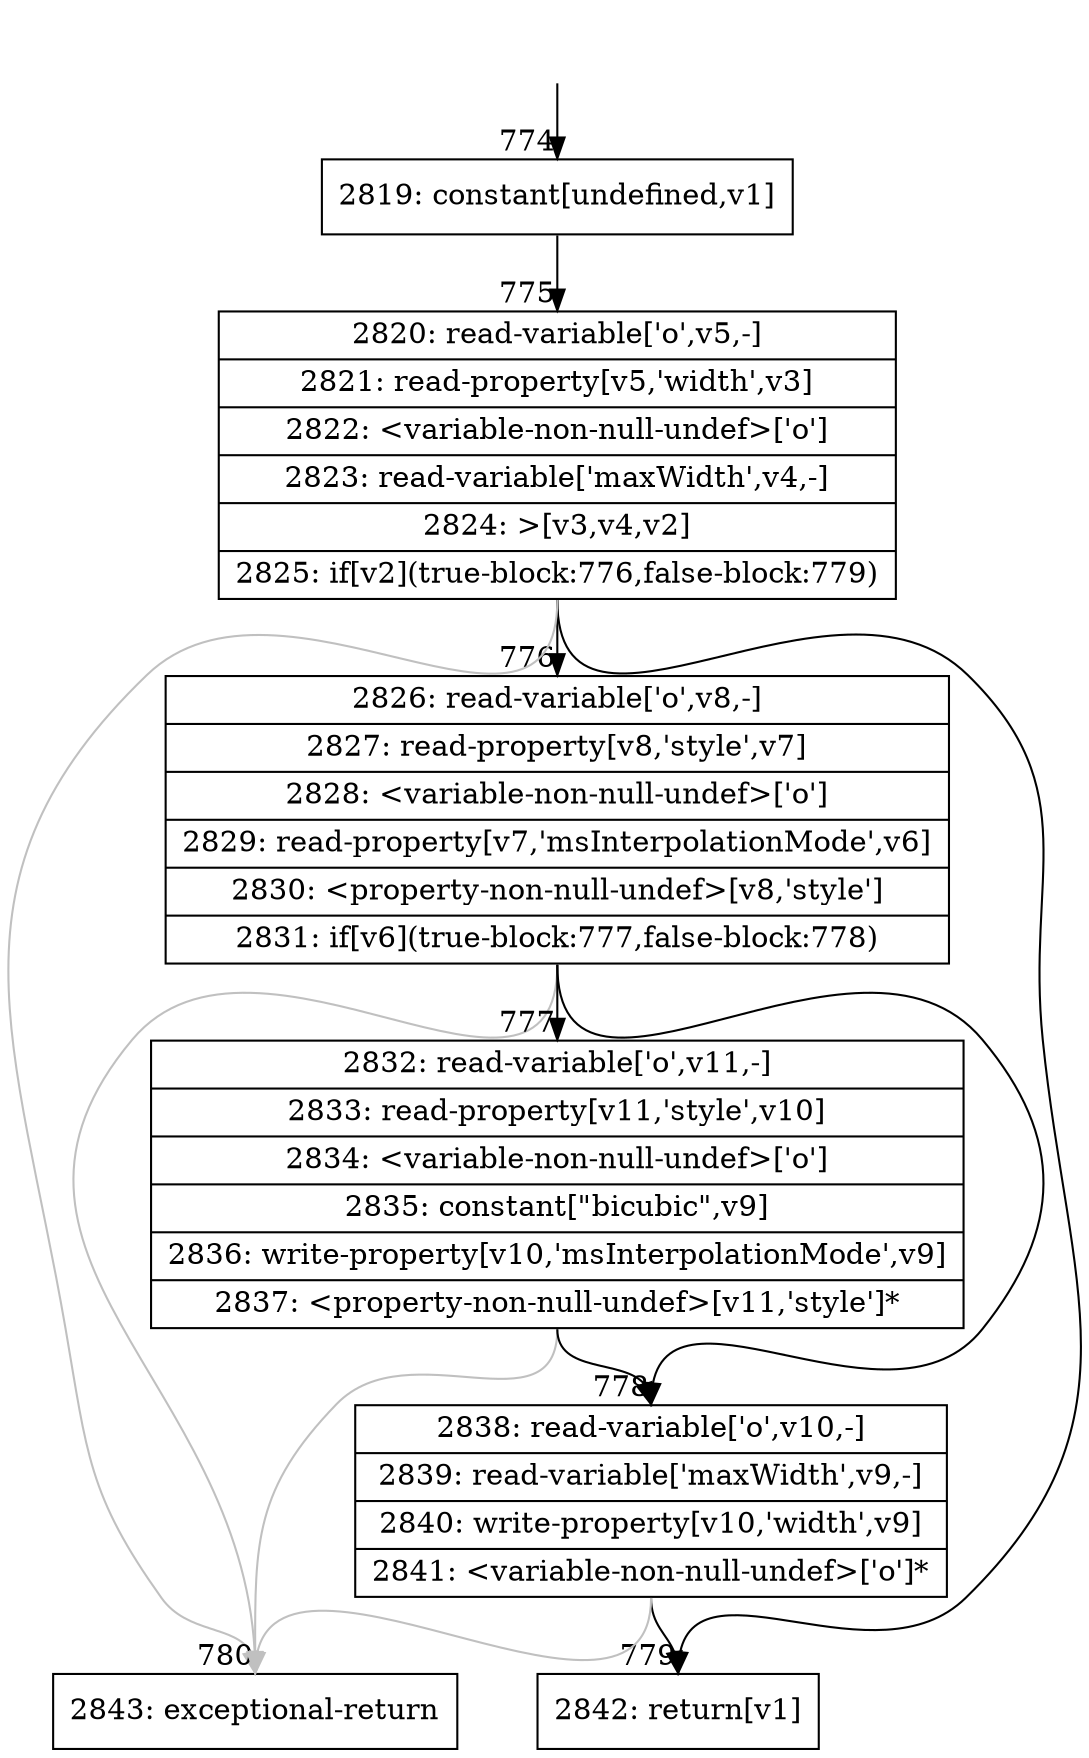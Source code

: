 digraph {
rankdir="TD"
BB_entry40[shape=none,label=""];
BB_entry40 -> BB774 [tailport=s, headport=n, headlabel="    774"]
BB774 [shape=record label="{2819: constant[undefined,v1]}" ] 
BB774 -> BB775 [tailport=s, headport=n, headlabel="      775"]
BB775 [shape=record label="{2820: read-variable['o',v5,-]|2821: read-property[v5,'width',v3]|2822: \<variable-non-null-undef\>['o']|2823: read-variable['maxWidth',v4,-]|2824: \>[v3,v4,v2]|2825: if[v2](true-block:776,false-block:779)}" ] 
BB775 -> BB776 [tailport=s, headport=n, headlabel="      776"]
BB775 -> BB779 [tailport=s, headport=n, headlabel="      779"]
BB775 -> BB780 [tailport=s, headport=n, color=gray, headlabel="      780"]
BB776 [shape=record label="{2826: read-variable['o',v8,-]|2827: read-property[v8,'style',v7]|2828: \<variable-non-null-undef\>['o']|2829: read-property[v7,'msInterpolationMode',v6]|2830: \<property-non-null-undef\>[v8,'style']|2831: if[v6](true-block:777,false-block:778)}" ] 
BB776 -> BB777 [tailport=s, headport=n, headlabel="      777"]
BB776 -> BB778 [tailport=s, headport=n, headlabel="      778"]
BB776 -> BB780 [tailport=s, headport=n, color=gray]
BB777 [shape=record label="{2832: read-variable['o',v11,-]|2833: read-property[v11,'style',v10]|2834: \<variable-non-null-undef\>['o']|2835: constant[\"bicubic\",v9]|2836: write-property[v10,'msInterpolationMode',v9]|2837: \<property-non-null-undef\>[v11,'style']*}" ] 
BB777 -> BB778 [tailport=s, headport=n]
BB777 -> BB780 [tailport=s, headport=n, color=gray]
BB778 [shape=record label="{2838: read-variable['o',v10,-]|2839: read-variable['maxWidth',v9,-]|2840: write-property[v10,'width',v9]|2841: \<variable-non-null-undef\>['o']*}" ] 
BB778 -> BB779 [tailport=s, headport=n]
BB778 -> BB780 [tailport=s, headport=n, color=gray]
BB779 [shape=record label="{2842: return[v1]}" ] 
BB780 [shape=record label="{2843: exceptional-return}" ] 
//#$~ 564
}
